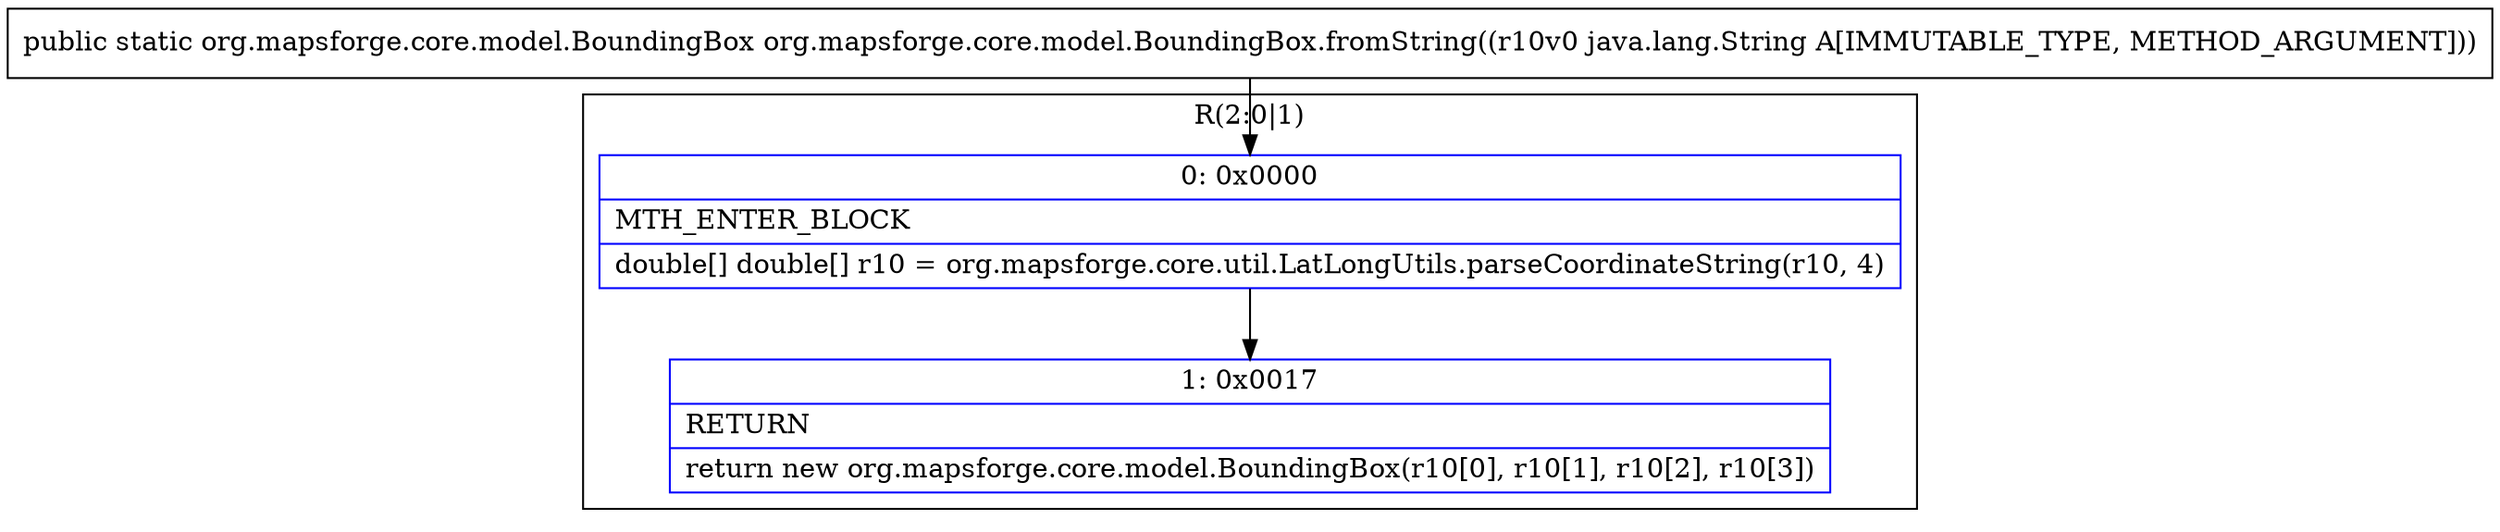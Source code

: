 digraph "CFG fororg.mapsforge.core.model.BoundingBox.fromString(Ljava\/lang\/String;)Lorg\/mapsforge\/core\/model\/BoundingBox;" {
subgraph cluster_Region_447082581 {
label = "R(2:0|1)";
node [shape=record,color=blue];
Node_0 [shape=record,label="{0\:\ 0x0000|MTH_ENTER_BLOCK\l|double[] double[] r10 = org.mapsforge.core.util.LatLongUtils.parseCoordinateString(r10, 4)\l}"];
Node_1 [shape=record,label="{1\:\ 0x0017|RETURN\l|return new org.mapsforge.core.model.BoundingBox(r10[0], r10[1], r10[2], r10[3])\l}"];
}
MethodNode[shape=record,label="{public static org.mapsforge.core.model.BoundingBox org.mapsforge.core.model.BoundingBox.fromString((r10v0 java.lang.String A[IMMUTABLE_TYPE, METHOD_ARGUMENT])) }"];
MethodNode -> Node_0;
Node_0 -> Node_1;
}

